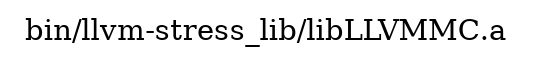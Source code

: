 digraph "bin/llvm-stress_lib/libLLVMMC.a" {
	label="bin/llvm-stress_lib/libLLVMMC.a";
	rankdir=LR;

}

